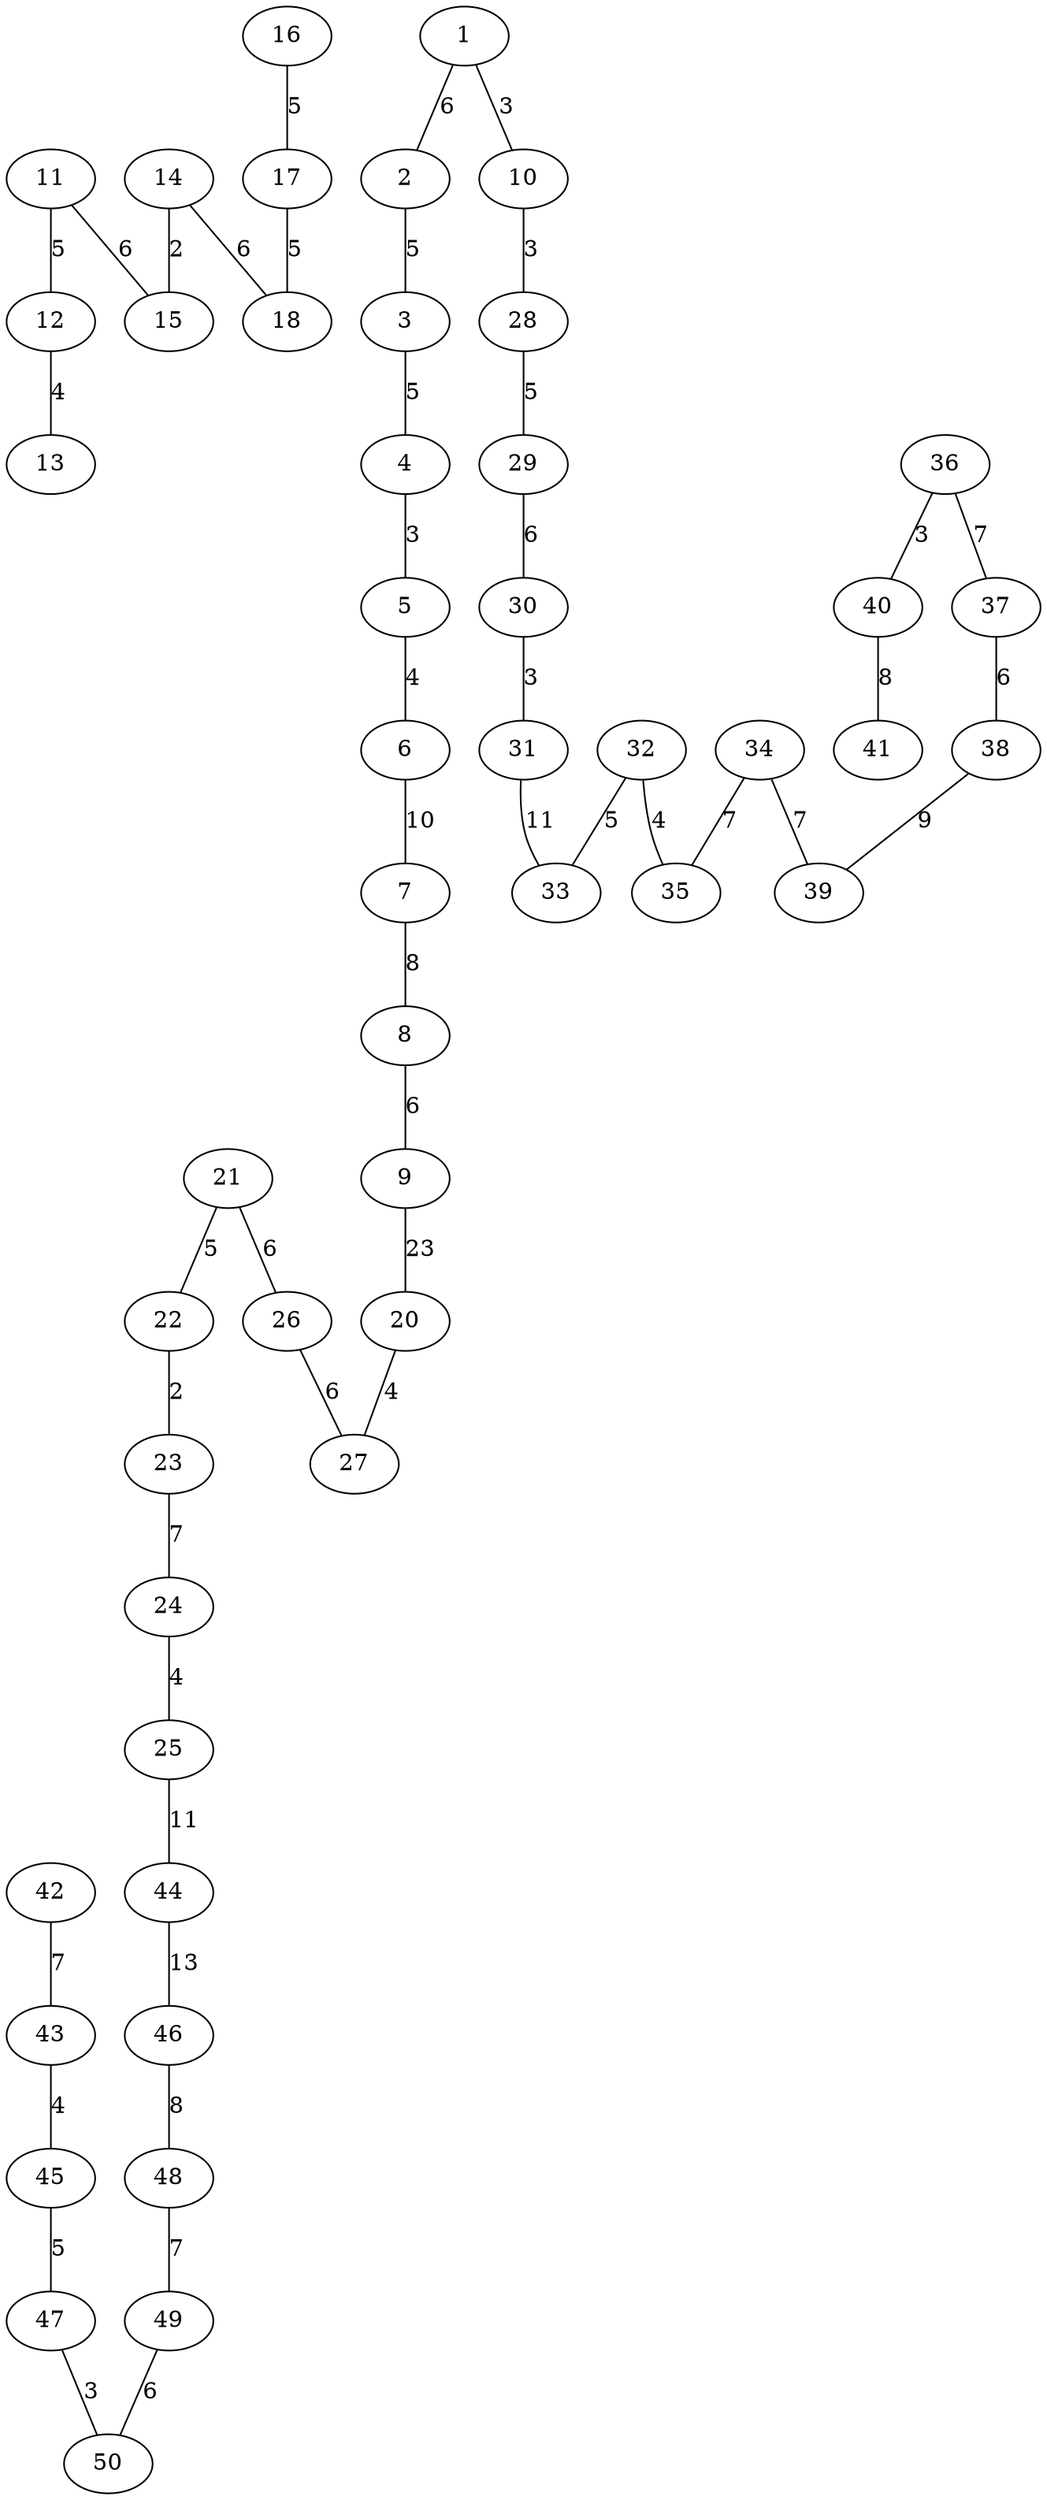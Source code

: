 graph {
"14" -- "15" [label="2"]
"22" -- "23" [label="2"]
"30" -- "31" [label="3"]
"4" -- "5" [label="3"]
"10" -- "28" [label="3"]
"47" -- "50" [label="3"]
"1" -- "10" [label="3"]
"36" -- "40" [label="3"]
"12" -- "13" [label="4"]
"24" -- "25" [label="4"]
"43" -- "45" [label="4"]
"5" -- "6" [label="4"]
"20" -- "27" [label="4"]
"32" -- "35" [label="4"]
"2" -- "3" [label="5"]
"28" -- "29" [label="5"]
"11" -- "12" [label="5"]
"45" -- "47" [label="5"]
"3" -- "4" [label="5"]
"21" -- "22" [label="5"]
"17" -- "18" [label="5"]
"16" -- "17" [label="5"]
"32" -- "33" [label="5"]
"1" -- "2" [label="6"]
"29" -- "30" [label="6"]
"11" -- "15" [label="6"]
"26" -- "27" [label="6"]
"8" -- "9" [label="6"]
"49" -- "50" [label="6"]
"21" -- "26" [label="6"]
"37" -- "38" [label="6"]
"14" -- "18" [label="6"]
"42" -- "43" [label="7"]
"48" -- "49" [label="7"]
"23" -- "24" [label="7"]
"36" -- "37" [label="7"]
"34" -- "39" [label="7"]
"34" -- "35" [label="7"]
"7" -- "8" [label="8"]
"46" -- "48" [label="8"]
"40" -- "41" [label="8"]
"38" -- "39" [label="9"]
"6" -- "7" [label="10"]
"31" -- "33" [label="11"]
"25" -- "44" [label="11"]
"44" -- "46" [label="13"]
"9" -- "20" [label="23"]
}